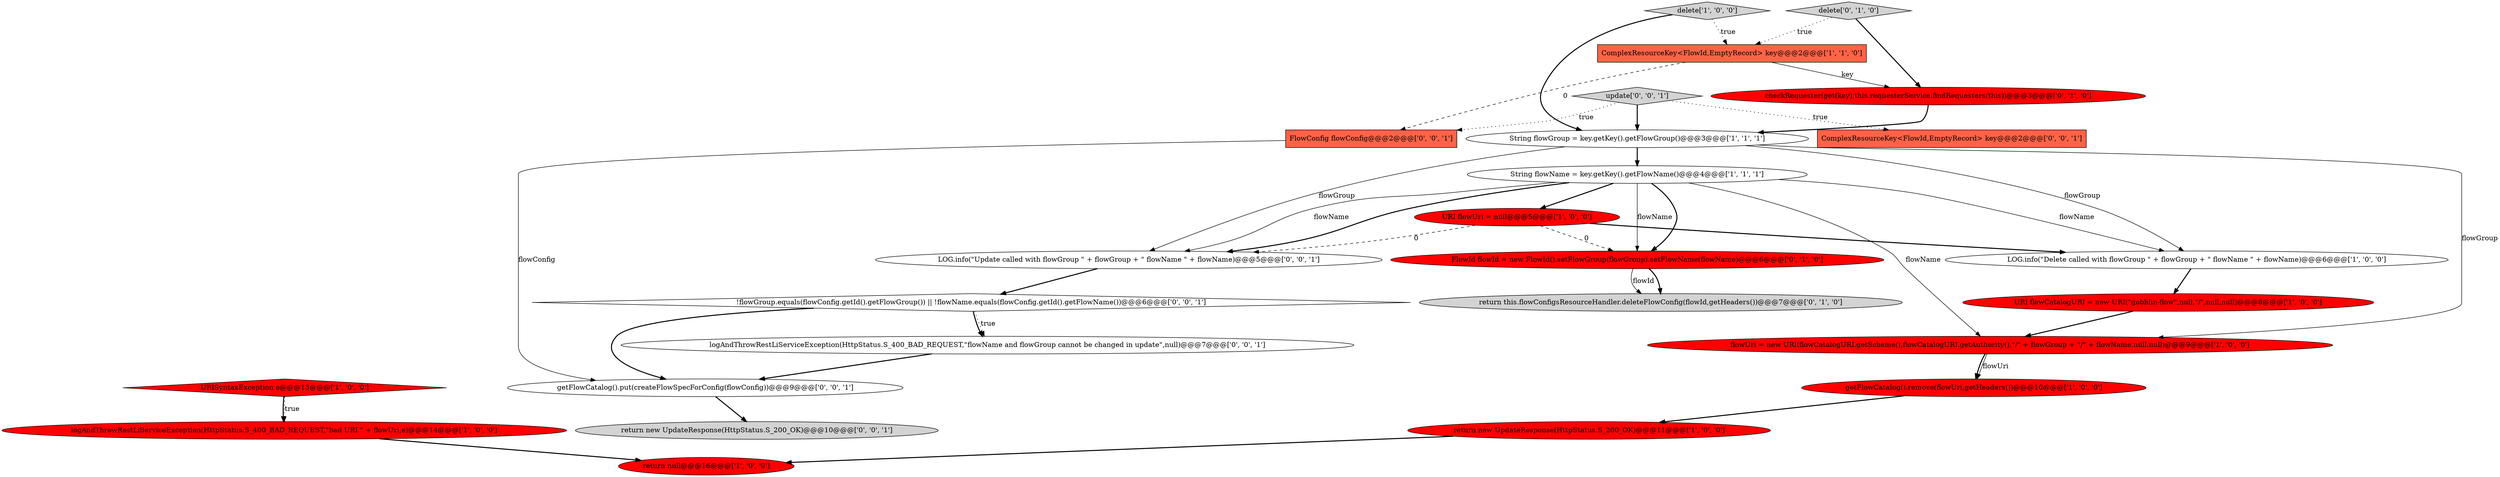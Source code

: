 digraph {
8 [style = filled, label = "getFlowCatalog().remove(flowUri,getHeaders())@@@10@@@['1', '0', '0']", fillcolor = red, shape = ellipse image = "AAA1AAABBB1BBB"];
16 [style = filled, label = "FlowId flowId = new FlowId().setFlowGroup(flowGroup).setFlowName(flowName)@@@6@@@['0', '1', '0']", fillcolor = red, shape = ellipse image = "AAA1AAABBB2BBB"];
7 [style = filled, label = "URISyntaxException e@@@13@@@['1', '0', '0']", fillcolor = red, shape = diamond image = "AAA1AAABBB1BBB"];
12 [style = filled, label = "LOG.info(\"Delete called with flowGroup \" + flowGroup + \" flowName \" + flowName)@@@6@@@['1', '0', '0']", fillcolor = white, shape = ellipse image = "AAA0AAABBB1BBB"];
10 [style = filled, label = "String flowName = key.getKey().getFlowName()@@@4@@@['1', '1', '1']", fillcolor = white, shape = ellipse image = "AAA0AAABBB1BBB"];
3 [style = filled, label = "URI flowUri = null@@@5@@@['1', '0', '0']", fillcolor = red, shape = ellipse image = "AAA1AAABBB1BBB"];
4 [style = filled, label = "return null@@@16@@@['1', '0', '0']", fillcolor = red, shape = ellipse image = "AAA1AAABBB1BBB"];
2 [style = filled, label = "delete['1', '0', '0']", fillcolor = lightgray, shape = diamond image = "AAA0AAABBB1BBB"];
21 [style = filled, label = "!flowGroup.equals(flowConfig.getId().getFlowGroup()) || !flowName.equals(flowConfig.getId().getFlowName())@@@6@@@['0', '0', '1']", fillcolor = white, shape = diamond image = "AAA0AAABBB3BBB"];
0 [style = filled, label = "return new UpdateResponse(HttpStatus.S_200_OK)@@@11@@@['1', '0', '0']", fillcolor = red, shape = ellipse image = "AAA1AAABBB1BBB"];
5 [style = filled, label = "URI flowCatalogURI = new URI(\"gobblin-flow\",null,\"/\",null,null)@@@8@@@['1', '0', '0']", fillcolor = red, shape = ellipse image = "AAA1AAABBB1BBB"];
17 [style = filled, label = "ComplexResourceKey<FlowId,EmptyRecord> key@@@2@@@['0', '0', '1']", fillcolor = tomato, shape = box image = "AAA0AAABBB3BBB"];
23 [style = filled, label = "getFlowCatalog().put(createFlowSpecForConfig(flowConfig))@@@9@@@['0', '0', '1']", fillcolor = white, shape = ellipse image = "AAA0AAABBB3BBB"];
24 [style = filled, label = "update['0', '0', '1']", fillcolor = lightgray, shape = diamond image = "AAA0AAABBB3BBB"];
18 [style = filled, label = "FlowConfig flowConfig@@@2@@@['0', '0', '1']", fillcolor = tomato, shape = box image = "AAA0AAABBB3BBB"];
9 [style = filled, label = "ComplexResourceKey<FlowId,EmptyRecord> key@@@2@@@['1', '1', '0']", fillcolor = tomato, shape = box image = "AAA0AAABBB1BBB"];
6 [style = filled, label = "String flowGroup = key.getKey().getFlowGroup()@@@3@@@['1', '1', '1']", fillcolor = white, shape = ellipse image = "AAA0AAABBB1BBB"];
1 [style = filled, label = "logAndThrowRestLiServiceException(HttpStatus.S_400_BAD_REQUEST,\"bad URI \" + flowUri,e)@@@14@@@['1', '0', '0']", fillcolor = red, shape = ellipse image = "AAA1AAABBB1BBB"];
22 [style = filled, label = "return new UpdateResponse(HttpStatus.S_200_OK)@@@10@@@['0', '0', '1']", fillcolor = lightgray, shape = ellipse image = "AAA0AAABBB3BBB"];
20 [style = filled, label = "LOG.info(\"Update called with flowGroup \" + flowGroup + \" flowName \" + flowName)@@@5@@@['0', '0', '1']", fillcolor = white, shape = ellipse image = "AAA0AAABBB3BBB"];
19 [style = filled, label = "logAndThrowRestLiServiceException(HttpStatus.S_400_BAD_REQUEST,\"flowName and flowGroup cannot be changed in update\",null)@@@7@@@['0', '0', '1']", fillcolor = white, shape = ellipse image = "AAA0AAABBB3BBB"];
11 [style = filled, label = "flowUri = new URI(flowCatalogURI.getScheme(),flowCatalogURI.getAuthority(),\"/\" + flowGroup + \"/\" + flowName,null,null)@@@9@@@['1', '0', '0']", fillcolor = red, shape = ellipse image = "AAA1AAABBB1BBB"];
14 [style = filled, label = "delete['0', '1', '0']", fillcolor = lightgray, shape = diamond image = "AAA0AAABBB2BBB"];
15 [style = filled, label = "return this.flowConfigsResourceHandler.deleteFlowConfig(flowId,getHeaders())@@@7@@@['0', '1', '0']", fillcolor = lightgray, shape = ellipse image = "AAA0AAABBB2BBB"];
13 [style = filled, label = "checkRequester(get(key),this.requesterService.findRequesters(this))@@@3@@@['0', '1', '0']", fillcolor = red, shape = ellipse image = "AAA1AAABBB2BBB"];
16->15 [style = bold, label=""];
1->4 [style = bold, label=""];
10->20 [style = bold, label=""];
7->1 [style = bold, label=""];
12->5 [style = bold, label=""];
21->19 [style = bold, label=""];
2->6 [style = bold, label=""];
10->20 [style = solid, label="flowName"];
10->16 [style = solid, label="flowName"];
9->18 [style = dashed, label="0"];
24->17 [style = dotted, label="true"];
3->16 [style = dashed, label="0"];
10->12 [style = solid, label="flowName"];
10->3 [style = bold, label=""];
16->15 [style = solid, label="flowId"];
11->8 [style = solid, label="flowUri"];
3->12 [style = bold, label=""];
9->13 [style = solid, label="key"];
20->21 [style = bold, label=""];
8->0 [style = bold, label=""];
6->20 [style = solid, label="flowGroup"];
23->22 [style = bold, label=""];
2->9 [style = dotted, label="true"];
10->16 [style = bold, label=""];
0->4 [style = bold, label=""];
19->23 [style = bold, label=""];
6->10 [style = bold, label=""];
21->19 [style = dotted, label="true"];
3->20 [style = dashed, label="0"];
11->8 [style = bold, label=""];
5->11 [style = bold, label=""];
14->9 [style = dotted, label="true"];
14->13 [style = bold, label=""];
13->6 [style = bold, label=""];
6->11 [style = solid, label="flowGroup"];
7->1 [style = dotted, label="true"];
24->6 [style = bold, label=""];
6->12 [style = solid, label="flowGroup"];
24->18 [style = dotted, label="true"];
18->23 [style = solid, label="flowConfig"];
10->11 [style = solid, label="flowName"];
21->23 [style = bold, label=""];
}
